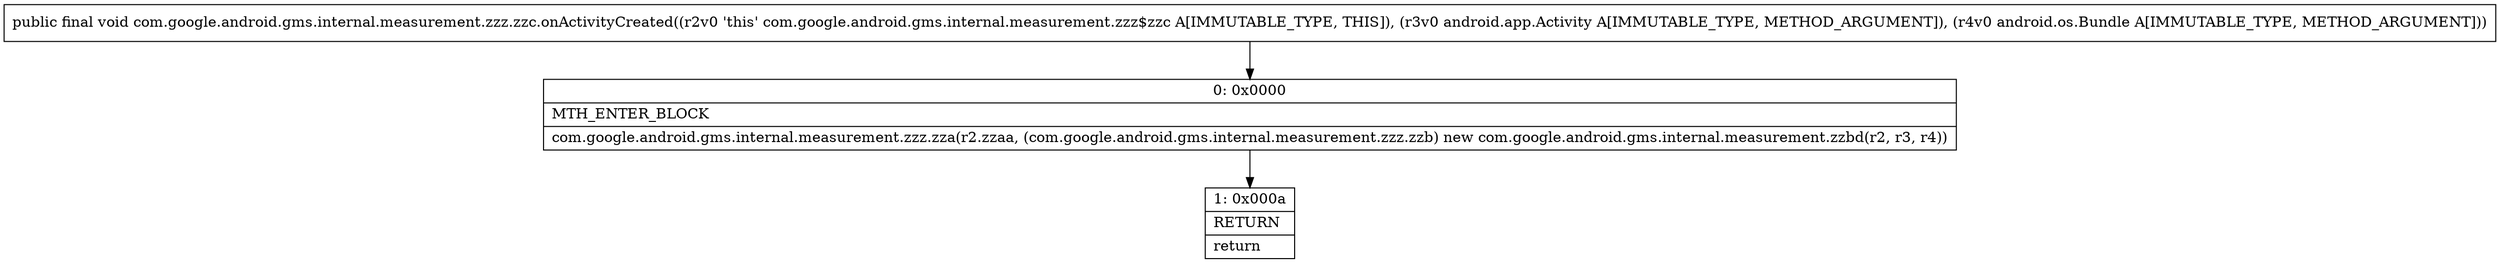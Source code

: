 digraph "CFG forcom.google.android.gms.internal.measurement.zzz.zzc.onActivityCreated(Landroid\/app\/Activity;Landroid\/os\/Bundle;)V" {
Node_0 [shape=record,label="{0\:\ 0x0000|MTH_ENTER_BLOCK\l|com.google.android.gms.internal.measurement.zzz.zza(r2.zzaa, (com.google.android.gms.internal.measurement.zzz.zzb) new com.google.android.gms.internal.measurement.zzbd(r2, r3, r4))\l}"];
Node_1 [shape=record,label="{1\:\ 0x000a|RETURN\l|return\l}"];
MethodNode[shape=record,label="{public final void com.google.android.gms.internal.measurement.zzz.zzc.onActivityCreated((r2v0 'this' com.google.android.gms.internal.measurement.zzz$zzc A[IMMUTABLE_TYPE, THIS]), (r3v0 android.app.Activity A[IMMUTABLE_TYPE, METHOD_ARGUMENT]), (r4v0 android.os.Bundle A[IMMUTABLE_TYPE, METHOD_ARGUMENT])) }"];
MethodNode -> Node_0;
Node_0 -> Node_1;
}

